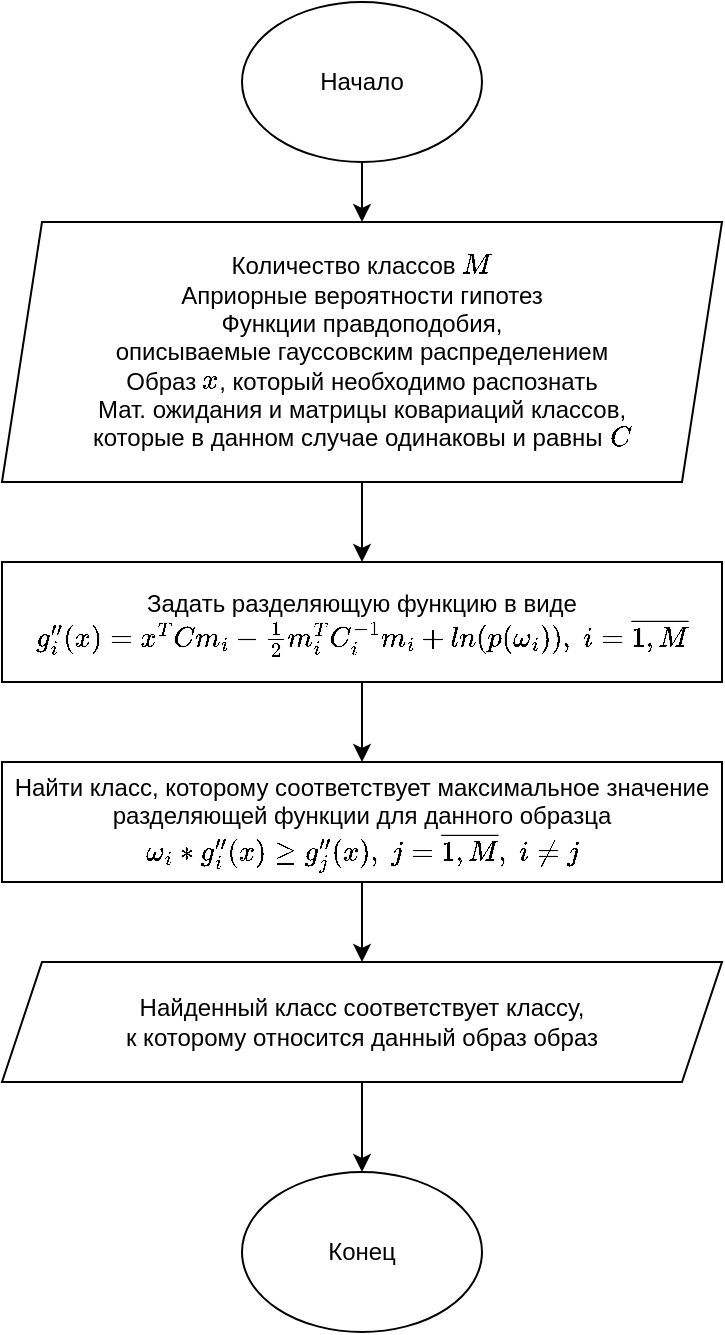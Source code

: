<mxfile>
    <diagram id="mmj5bBIpljiMPF6x3p5R" name="Page-1">
        <mxGraphModel dx="1082" dy="779" grid="1" gridSize="10" guides="1" tooltips="1" connect="1" arrows="1" fold="1" page="1" pageScale="1" pageWidth="827" pageHeight="1169" background="#ffffff" math="1" shadow="0">
            <root>
                <mxCell id="0"/>
                <mxCell id="1" parent="0"/>
                <mxCell id="2" value="Начало" style="ellipse;whiteSpace=wrap;html=1;" parent="1" vertex="1">
                    <mxGeometry x="340" width="120" height="80" as="geometry"/>
                </mxCell>
                <mxCell id="3" value="Количество классов&amp;nbsp;\( M \)&lt;br&gt;Априорные вероятности гипотез&lt;br&gt;Функции правдоподобия, &lt;br&gt;описываемые гауссовским распределением&lt;br&gt;Образ&amp;nbsp;\( x \), который необходимо распознать&lt;br&gt;Мат. ожидания и матрицы ковариаций классов, &lt;br&gt;которые в данном случае одинаковы и равны&amp;nbsp;\( C \)" style="shape=parallelogram;perimeter=parallelogramPerimeter;whiteSpace=wrap;html=1;fixedSize=1;" parent="1" vertex="1">
                    <mxGeometry x="220" y="110" width="360" height="130" as="geometry"/>
                </mxCell>
                <mxCell id="4" value="" style="endArrow=classic;html=1;exitX=0.5;exitY=1;exitDx=0;exitDy=0;entryX=0.5;entryY=0;entryDx=0;entryDy=0;" parent="1" source="2" target="3" edge="1">
                    <mxGeometry width="50" height="50" relative="1" as="geometry">
                        <mxPoint x="390" y="180" as="sourcePoint"/>
                        <mxPoint x="440" y="130" as="targetPoint"/>
                    </mxGeometry>
                </mxCell>
                <mxCell id="5" value="Задать разделяющую функцию в виде&lt;br&gt;\( g''_i(x) = x^T C m_i - \frac{1}{2} m_i^T C_i^{-1} m_i + ln(p(\omega_i)), \;&lt;br&gt;&amp;nbsp;i = \overline{1,M} \)" style="rounded=0;whiteSpace=wrap;html=1;" parent="1" vertex="1">
                    <mxGeometry x="220" y="280" width="360" height="60" as="geometry"/>
                </mxCell>
                <mxCell id="6" value="" style="endArrow=classic;html=1;exitX=0.5;exitY=1;exitDx=0;exitDy=0;entryX=0.5;entryY=0;entryDx=0;entryDy=0;" parent="1" source="3" target="5" edge="1">
                    <mxGeometry width="50" height="50" relative="1" as="geometry">
                        <mxPoint x="370" y="250" as="sourcePoint"/>
                        <mxPoint x="420" y="200" as="targetPoint"/>
                    </mxGeometry>
                </mxCell>
                <mxCell id="7" value="Найти класс, которому соответствует максимальное значение разделяющей функции для данного образца&lt;br&gt;\( \omega_i * g''_i(x) \geq g''_j(x), \; j = \overline{1,M}, \; i\neq j&lt;br&gt;&amp;nbsp; \)" style="rounded=0;whiteSpace=wrap;html=1;" parent="1" vertex="1">
                    <mxGeometry x="220" y="380" width="360" height="60" as="geometry"/>
                </mxCell>
                <mxCell id="8" value="" style="endArrow=classic;html=1;entryX=0.5;entryY=0;entryDx=0;entryDy=0;exitX=0.5;exitY=1;exitDx=0;exitDy=0;" parent="1" source="5" target="7" edge="1">
                    <mxGeometry width="50" height="50" relative="1" as="geometry">
                        <mxPoint x="370" y="290" as="sourcePoint"/>
                        <mxPoint x="420" y="240" as="targetPoint"/>
                    </mxGeometry>
                </mxCell>
                <mxCell id="9" value="Найденный класс соответствует классу,&lt;br&gt;&amp;nbsp;к которому относится данный образ образ&amp;nbsp;" style="shape=parallelogram;perimeter=parallelogramPerimeter;whiteSpace=wrap;html=1;fixedSize=1;" parent="1" vertex="1">
                    <mxGeometry x="220" y="480" width="360" height="60" as="geometry"/>
                </mxCell>
                <mxCell id="10" value="" style="endArrow=classic;html=1;exitX=0.5;exitY=1;exitDx=0;exitDy=0;entryX=0.5;entryY=0;entryDx=0;entryDy=0;" parent="1" source="7" target="9" edge="1">
                    <mxGeometry width="50" height="50" relative="1" as="geometry">
                        <mxPoint x="370" y="360" as="sourcePoint"/>
                        <mxPoint x="420" y="310" as="targetPoint"/>
                    </mxGeometry>
                </mxCell>
                <mxCell id="11" value="Конец" style="ellipse;whiteSpace=wrap;html=1;" parent="1" vertex="1">
                    <mxGeometry x="340" y="585" width="120" height="80" as="geometry"/>
                </mxCell>
                <mxCell id="12" value="" style="endArrow=classic;html=1;exitX=0.5;exitY=1;exitDx=0;exitDy=0;entryX=0.5;entryY=0;entryDx=0;entryDy=0;" parent="1" source="9" target="11" edge="1">
                    <mxGeometry width="50" height="50" relative="1" as="geometry">
                        <mxPoint x="380" y="680" as="sourcePoint"/>
                        <mxPoint x="430" y="630" as="targetPoint"/>
                    </mxGeometry>
                </mxCell>
            </root>
        </mxGraphModel>
    </diagram>
</mxfile>